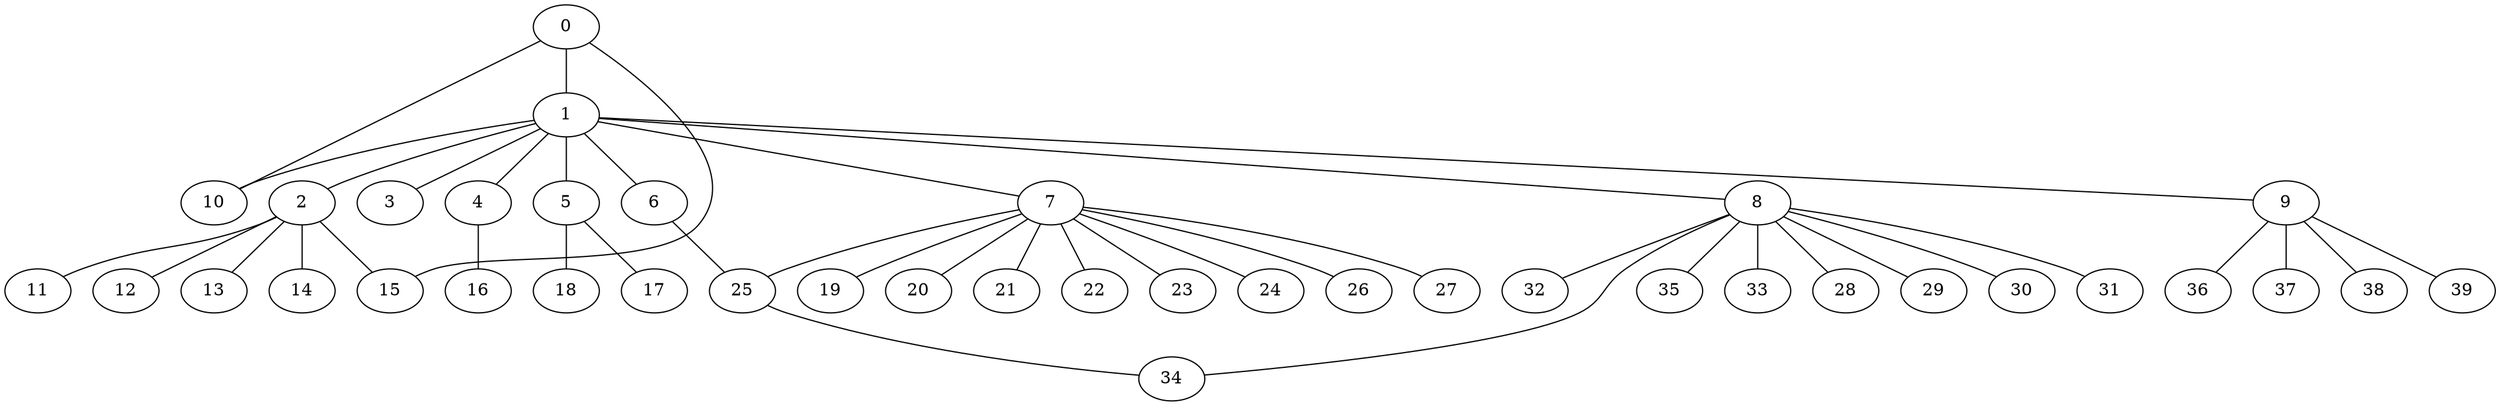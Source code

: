 
graph graphname {
    0 -- 1
0 -- 10
0 -- 15
1 -- 2
1 -- 3
1 -- 4
1 -- 5
1 -- 6
1 -- 7
1 -- 8
1 -- 9
1 -- 10
2 -- 11
2 -- 12
2 -- 13
2 -- 14
2 -- 15
4 -- 16
5 -- 18
5 -- 17
6 -- 25
7 -- 19
7 -- 20
7 -- 21
7 -- 22
7 -- 23
7 -- 24
7 -- 25
7 -- 26
7 -- 27
8 -- 32
8 -- 34
8 -- 35
8 -- 33
8 -- 28
8 -- 29
8 -- 30
8 -- 31
9 -- 36
9 -- 37
9 -- 38
9 -- 39
25 -- 34

}
